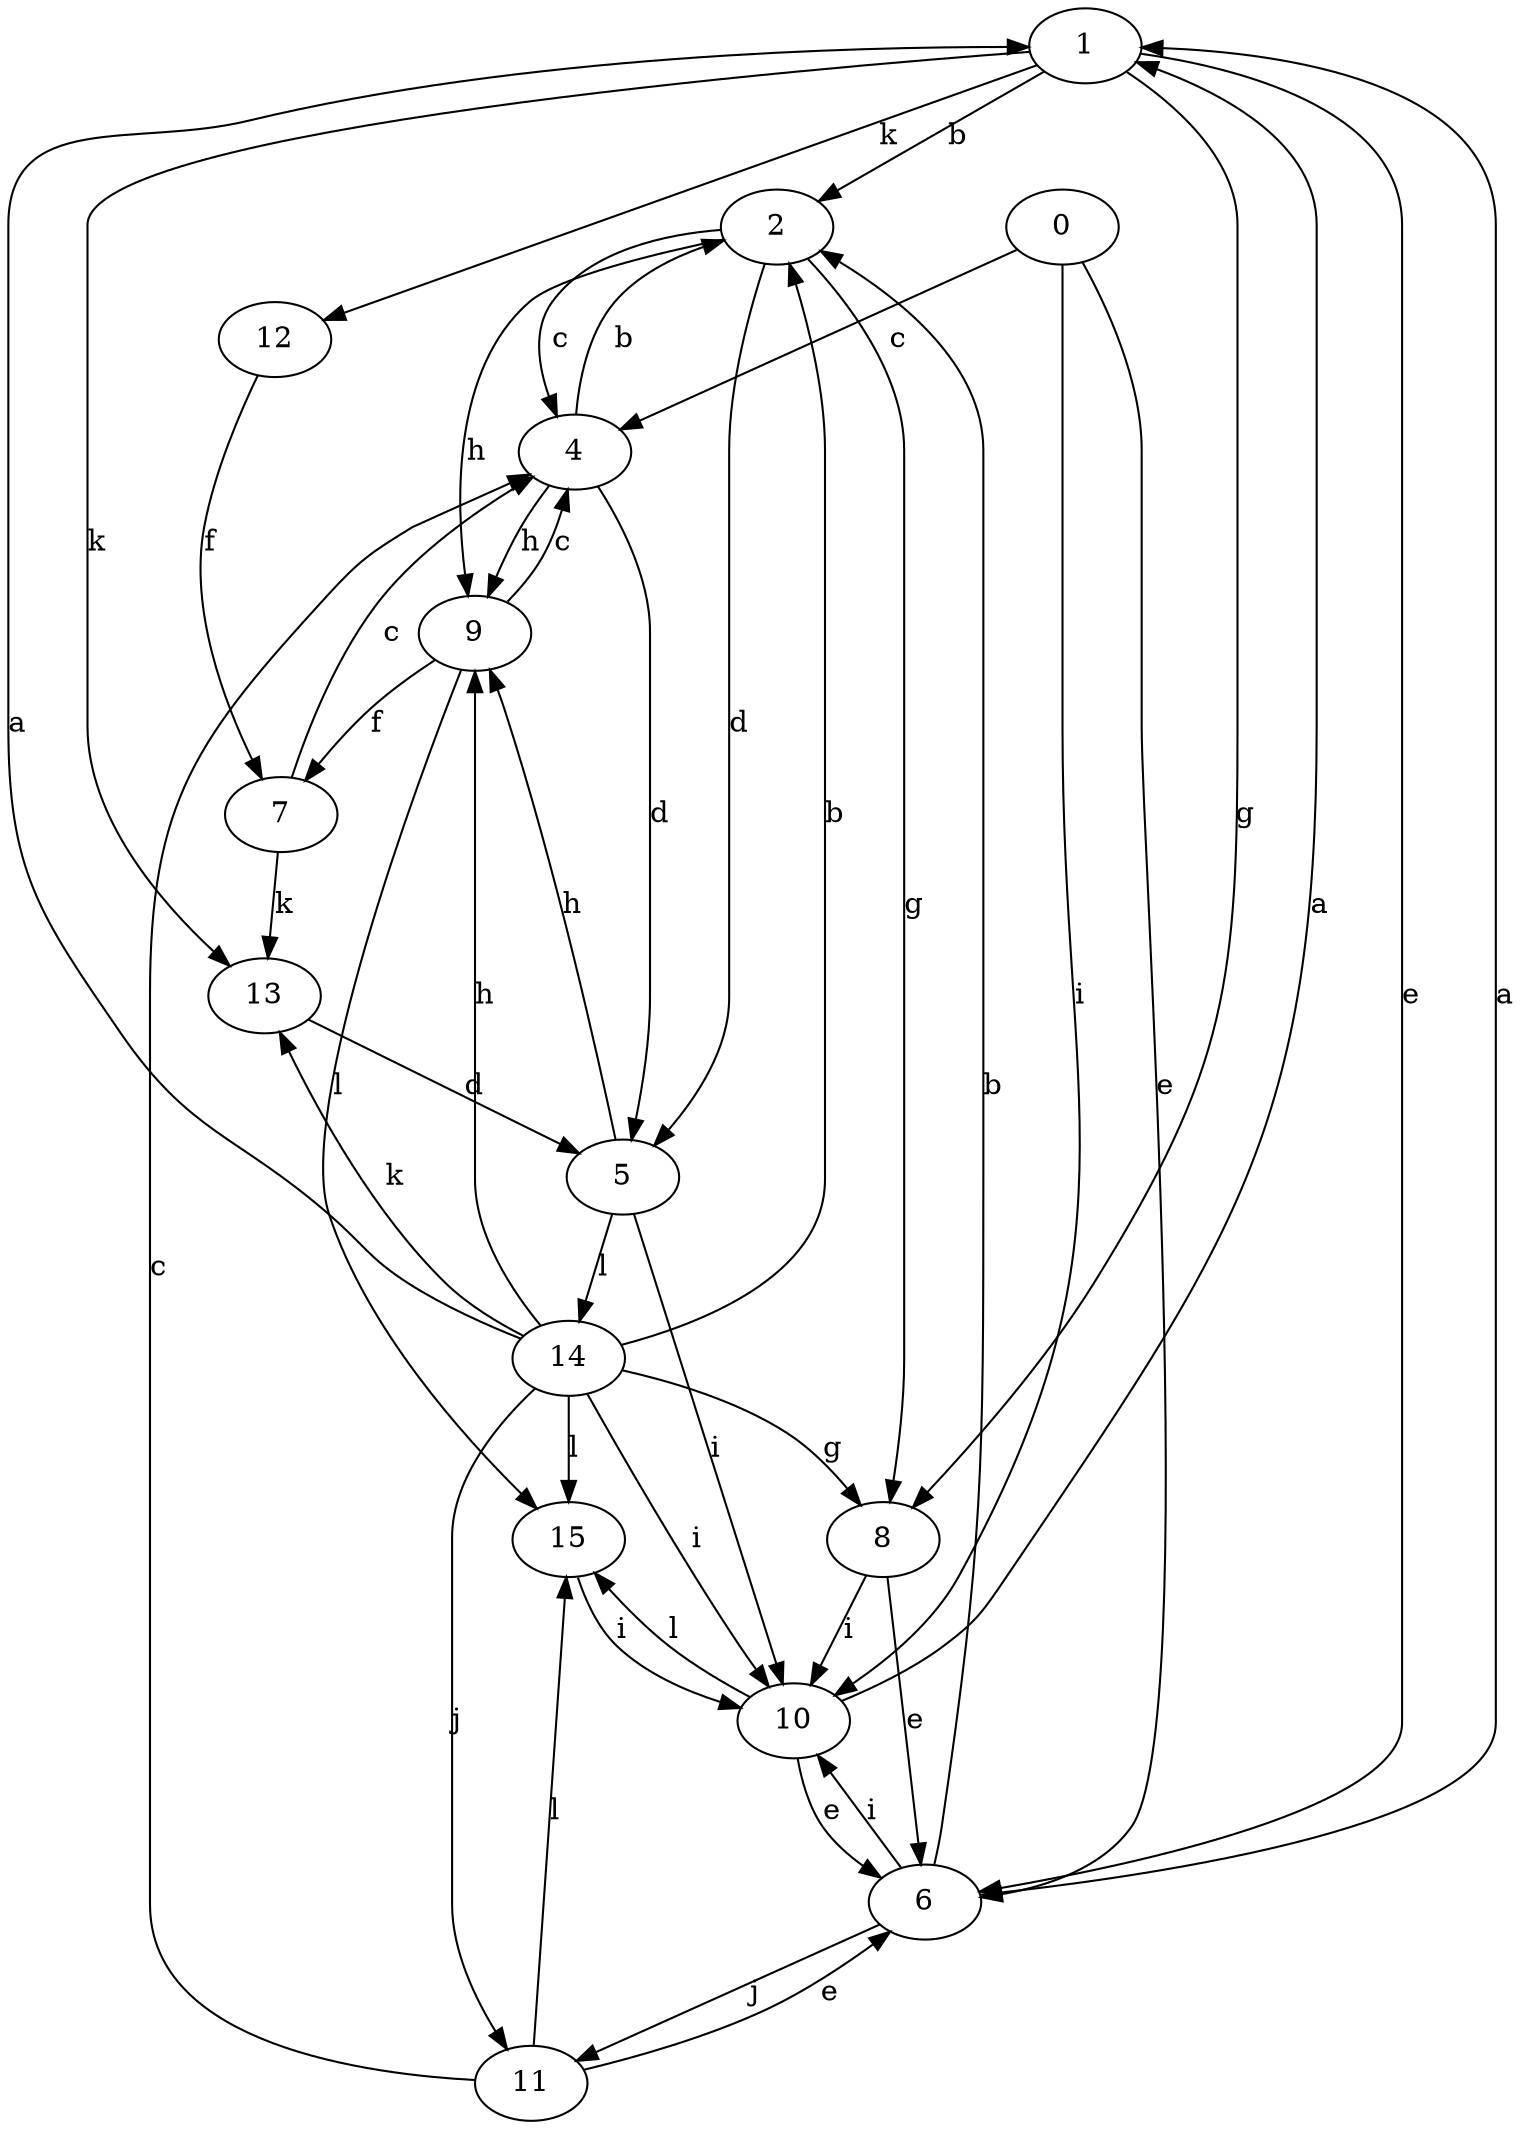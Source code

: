strict digraph  {
1;
2;
4;
5;
6;
7;
0;
8;
9;
10;
11;
12;
13;
14;
15;
1 -> 2  [label=b];
1 -> 6  [label=e];
1 -> 8  [label=g];
1 -> 12  [label=k];
1 -> 13  [label=k];
2 -> 4  [label=c];
2 -> 5  [label=d];
2 -> 8  [label=g];
2 -> 9  [label=h];
4 -> 2  [label=b];
4 -> 5  [label=d];
4 -> 9  [label=h];
5 -> 9  [label=h];
5 -> 10  [label=i];
5 -> 14  [label=l];
6 -> 1  [label=a];
6 -> 2  [label=b];
6 -> 10  [label=i];
6 -> 11  [label=j];
7 -> 4  [label=c];
7 -> 13  [label=k];
0 -> 4  [label=c];
0 -> 6  [label=e];
0 -> 10  [label=i];
8 -> 6  [label=e];
8 -> 10  [label=i];
9 -> 4  [label=c];
9 -> 7  [label=f];
9 -> 15  [label=l];
10 -> 1  [label=a];
10 -> 6  [label=e];
10 -> 15  [label=l];
11 -> 4  [label=c];
11 -> 6  [label=e];
11 -> 15  [label=l];
12 -> 7  [label=f];
13 -> 5  [label=d];
14 -> 1  [label=a];
14 -> 2  [label=b];
14 -> 8  [label=g];
14 -> 9  [label=h];
14 -> 10  [label=i];
14 -> 11  [label=j];
14 -> 13  [label=k];
14 -> 15  [label=l];
15 -> 10  [label=i];
}
